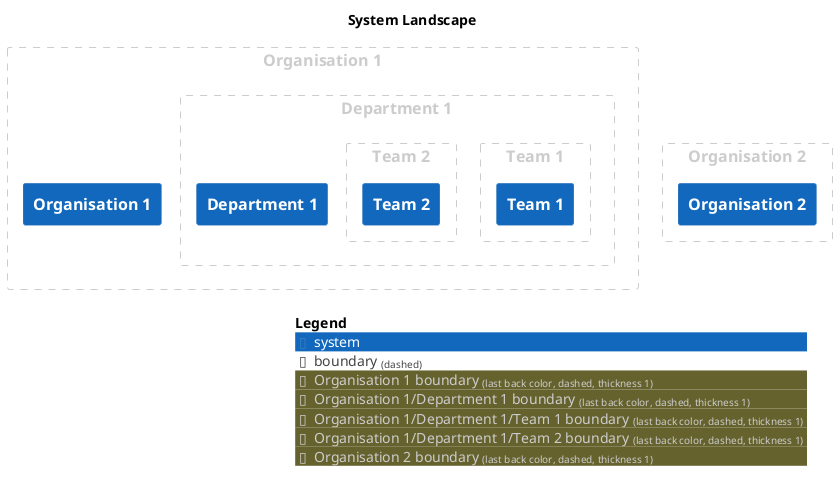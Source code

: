 @startuml
set separator none
title System Landscape

top to bottom direction

!include <C4/C4>
!include <C4/C4_Context>

AddBoundaryTag("Organisation 1", $borderColor="#cccccc", $fontColor="#cccccc", $borderStyle="dashed", $borderThickness="1")
Boundary(group_1, "Organisation 1", $tags="Organisation 1") {
  System(Organisation1, "Organisation 1", $descr="", $tags="", $link="")
    AddBoundaryTag("Organisation 1/Department 1", $borderColor="#cccccc", $fontColor="#cccccc", $borderStyle="dashed", $borderThickness="1")
    Boundary(group_2, "Department 1", $tags="Organisation 1/Department 1") {
      System(Department1, "Department 1", $descr="", $tags="", $link="")
        AddBoundaryTag("Organisation 1/Department 1/Team 1", $borderColor="#cccccc", $fontColor="#cccccc", $borderStyle="dashed", $borderThickness="1")
        Boundary(group_3, "Team 1", $tags="Organisation 1/Department 1/Team 1") {
          System(Team1, "Team 1", $descr="", $tags="", $link="")
        }

        AddBoundaryTag("Organisation 1/Department 1/Team 2", $borderColor="#cccccc", $fontColor="#cccccc", $borderStyle="dashed", $borderThickness="1")
        Boundary(group_4, "Team 2", $tags="Organisation 1/Department 1/Team 2") {
          System(Team2, "Team 2", $descr="", $tags="", $link="")
        }

    }

}

AddBoundaryTag("Organisation 2", $borderColor="#cccccc", $fontColor="#cccccc", $borderStyle="dashed", $borderThickness="1")
Boundary(group_5, "Organisation 2", $tags="Organisation 2") {
  System(Organisation2, "Organisation 2", $descr="", $tags="", $link="")
}



SHOW_LEGEND(true)
@enduml